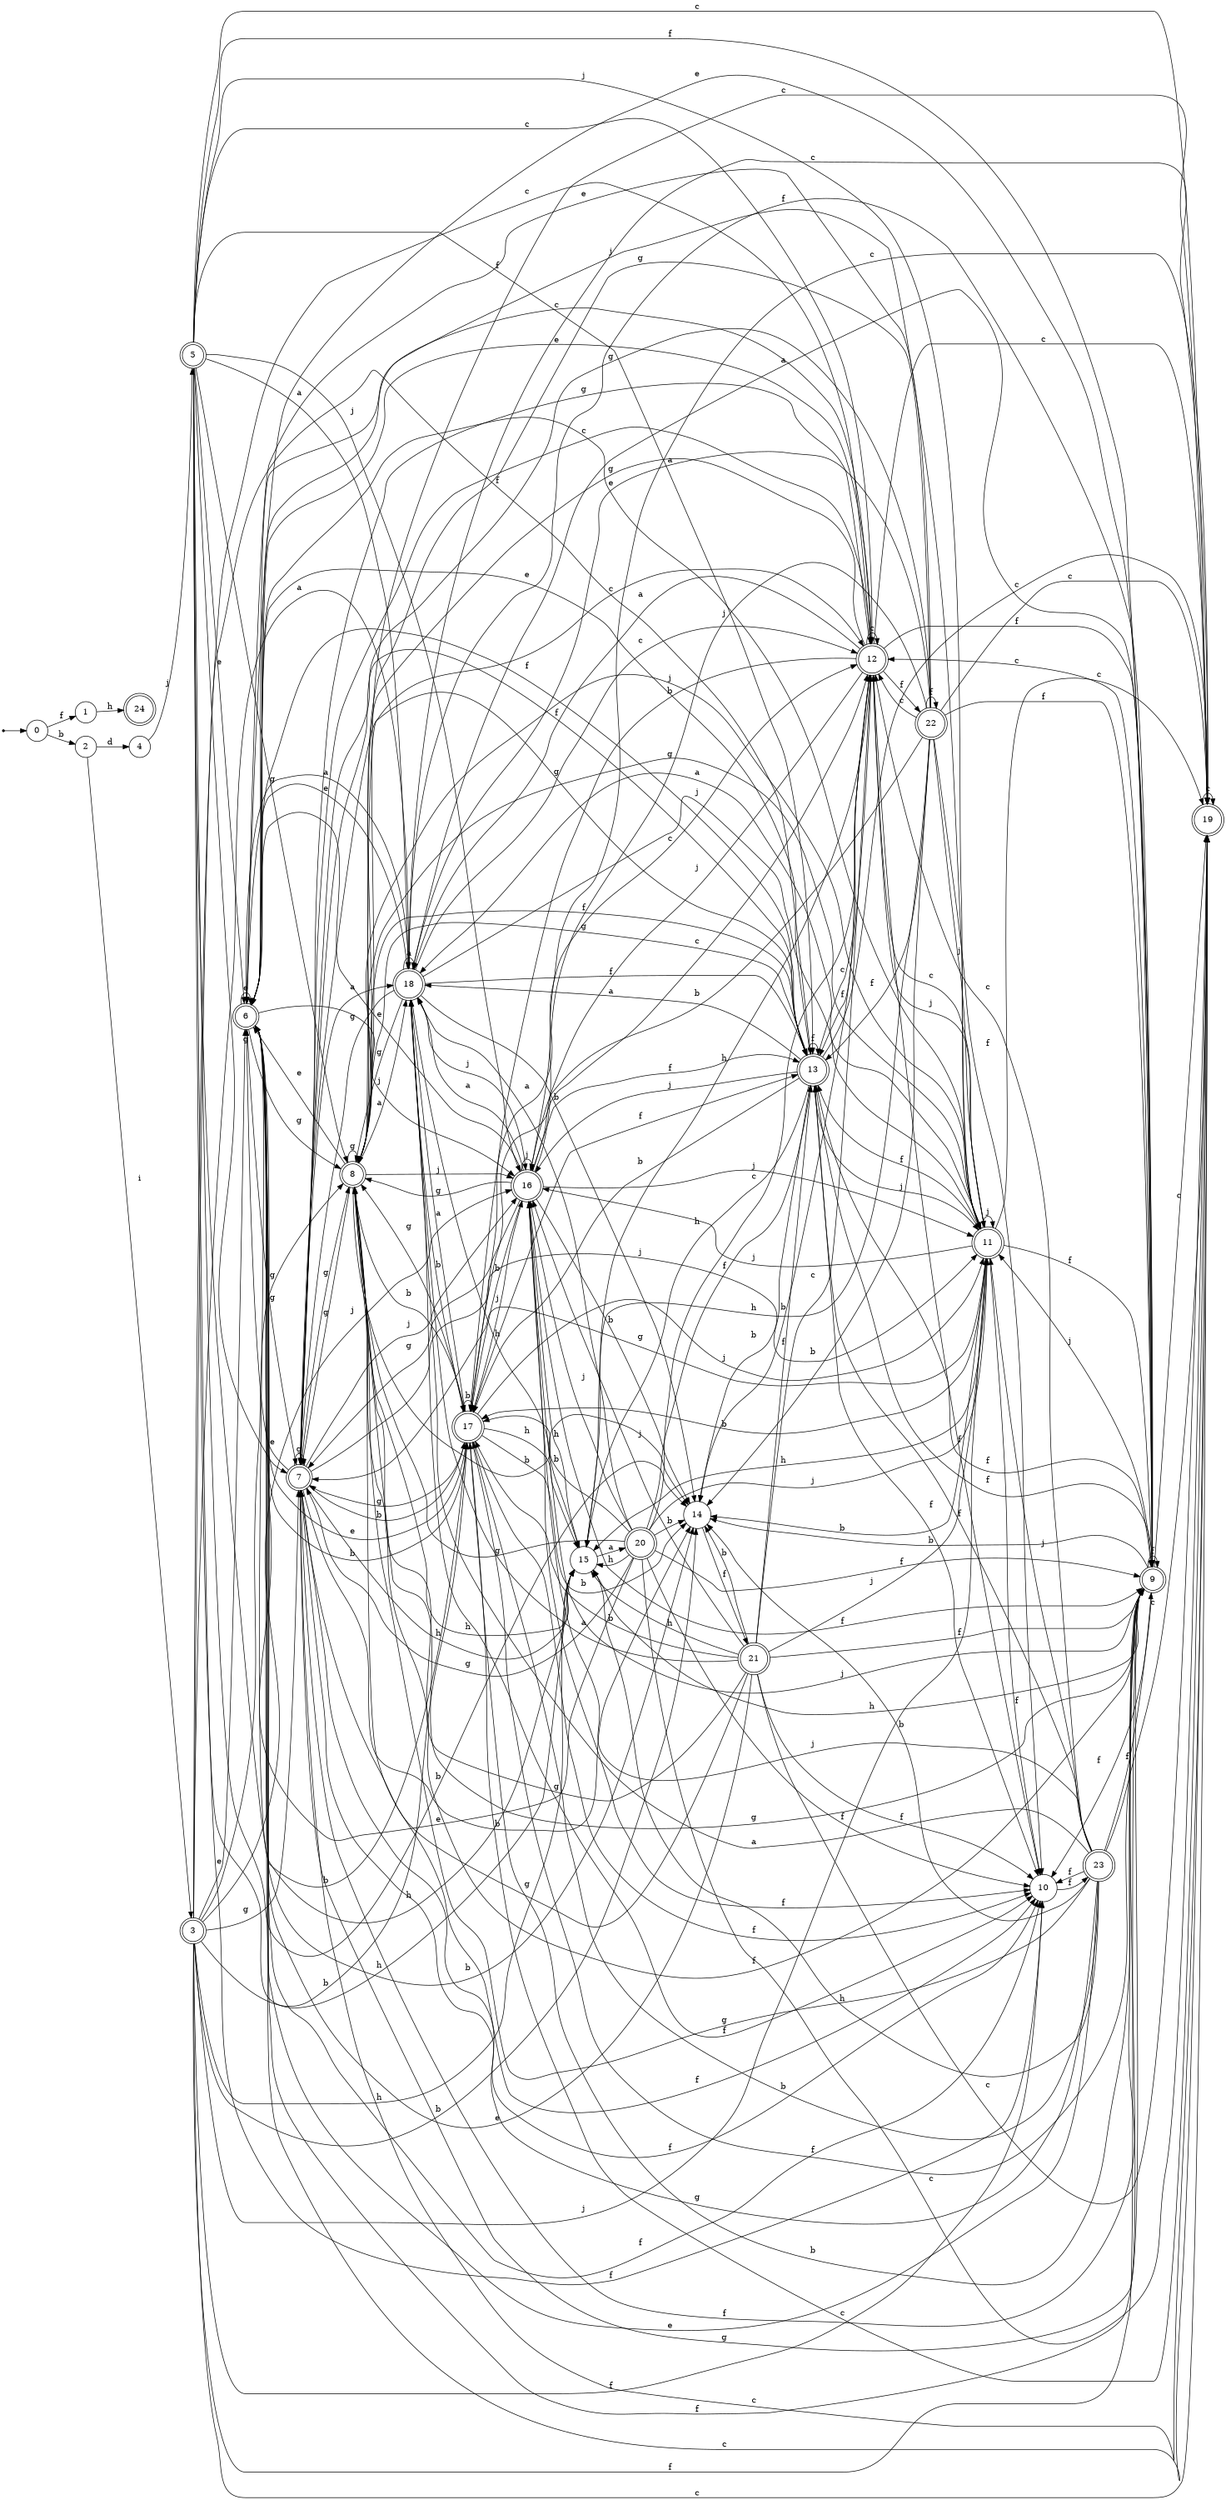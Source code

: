 digraph finite_state_machine {
rankdir=LR;
size="20,20";
node [shape = point]; "dummy0"
node [shape = circle]; "0";
"dummy0" -> "0";
node [shape = circle]; "1";
node [shape = circle]; "2";
node [shape = doublecircle]; "3";node [shape = circle]; "4";
node [shape = doublecircle]; "5";node [shape = doublecircle]; "6";node [shape = doublecircle]; "7";node [shape = doublecircle]; "8";node [shape = doublecircle]; "9";node [shape = circle]; "10";
node [shape = doublecircle]; "11";node [shape = doublecircle]; "12";node [shape = doublecircle]; "13";node [shape = circle]; "14";
node [shape = circle]; "15";
node [shape = doublecircle]; "16";node [shape = doublecircle]; "17";node [shape = doublecircle]; "18";node [shape = doublecircle]; "19";node [shape = doublecircle]; "20";node [shape = doublecircle]; "21";node [shape = doublecircle]; "22";node [shape = doublecircle]; "23";node [shape = doublecircle]; "24";"0" -> "1" [label = "f"];
 "0" -> "2" [label = "b"];
 "2" -> "3" [label = "i"];
 "2" -> "4" [label = "d"];
 "4" -> "5" [label = "j"];
 "5" -> "6" [label = "e"];
 "5" -> "8" [label = "g"];
 "5" -> "7" [label = "g"];
 "5" -> "9" [label = "f"];
 "5" -> "10" [label = "f"];
 "5" -> "13" [label = "f"];
 "5" -> "16" [label = "j"];
 "5" -> "11" [label = "j"];
 "5" -> "19" [label = "c"];
 "5" -> "12" [label = "c"];
 "5" -> "17" [label = "b"];
 "5" -> "14" [label = "b"];
 "5" -> "15" [label = "h"];
 "5" -> "18" [label = "a"];
 "19" -> "19" [label = "c"];
 "18" -> "18" [label = "a"];
 "18" -> "8" [label = "g"];
 "18" -> "7" [label = "g"];
 "18" -> "9" [label = "f"];
 "18" -> "10" [label = "f"];
 "18" -> "13" [label = "f"];
 "18" -> "16" [label = "j"];
 "18" -> "11" [label = "j"];
 "18" -> "19" [label = "c"];
 "18" -> "12" [label = "c"];
 "18" -> "17" [label = "b"];
 "18" -> "14" [label = "b"];
 "18" -> "15" [label = "h"];
 "18" -> "6" [label = "e"];
 "17" -> "17" [label = "b"];
 "17" -> "14" [label = "b"];
 "17" -> "8" [label = "g"];
 "17" -> "7" [label = "g"];
 "17" -> "9" [label = "f"];
 "17" -> "10" [label = "f"];
 "17" -> "13" [label = "f"];
 "17" -> "16" [label = "j"];
 "17" -> "11" [label = "j"];
 "17" -> "19" [label = "c"];
 "17" -> "12" [label = "c"];
 "17" -> "15" [label = "h"];
 "17" -> "18" [label = "a"];
 "17" -> "6" [label = "e"];
 "16" -> "16" [label = "j"];
 "16" -> "11" [label = "j"];
 "16" -> "8" [label = "g"];
 "16" -> "7" [label = "g"];
 "16" -> "9" [label = "f"];
 "16" -> "10" [label = "f"];
 "16" -> "13" [label = "f"];
 "16" -> "19" [label = "c"];
 "16" -> "12" [label = "c"];
 "16" -> "17" [label = "b"];
 "16" -> "14" [label = "b"];
 "16" -> "15" [label = "h"];
 "16" -> "18" [label = "a"];
 "16" -> "6" [label = "e"];
 "15" -> "20" [label = "a"];
 "20" -> "15" [label = "h"];
 "20" -> "8" [label = "g"];
 "20" -> "7" [label = "g"];
 "20" -> "9" [label = "f"];
 "20" -> "10" [label = "f"];
 "20" -> "13" [label = "f"];
 "20" -> "16" [label = "j"];
 "20" -> "11" [label = "j"];
 "20" -> "19" [label = "c"];
 "20" -> "12" [label = "c"];
 "20" -> "17" [label = "b"];
 "20" -> "14" [label = "b"];
 "20" -> "18" [label = "a"];
 "20" -> "6" [label = "e"];
 "14" -> "21" [label = "f"];
 "21" -> "17" [label = "b"];
 "21" -> "14" [label = "b"];
 "21" -> "8" [label = "g"];
 "21" -> "7" [label = "g"];
 "21" -> "9" [label = "f"];
 "21" -> "10" [label = "f"];
 "21" -> "13" [label = "f"];
 "21" -> "16" [label = "j"];
 "21" -> "11" [label = "j"];
 "21" -> "19" [label = "c"];
 "21" -> "12" [label = "c"];
 "21" -> "15" [label = "h"];
 "21" -> "18" [label = "a"];
 "21" -> "6" [label = "e"];
 "13" -> "9" [label = "f"];
 "13" -> "10" [label = "f"];
 "13" -> "13" [label = "f"];
 "13" -> "8" [label = "g"];
 "13" -> "7" [label = "g"];
 "13" -> "16" [label = "j"];
 "13" -> "11" [label = "j"];
 "13" -> "19" [label = "c"];
 "13" -> "12" [label = "c"];
 "13" -> "17" [label = "b"];
 "13" -> "14" [label = "b"];
 "13" -> "15" [label = "h"];
 "13" -> "18" [label = "a"];
 "13" -> "6" [label = "e"];
 "12" -> "19" [label = "c"];
 "12" -> "12" [label = "c"];
 "12" -> "9" [label = "f"];
 "12" -> "10" [label = "f"];
 "12" -> "13" [label = "f"];
 "12" -> "22" [label = "f"];
 "12" -> "8" [label = "g"];
 "12" -> "7" [label = "g"];
 "12" -> "16" [label = "j"];
 "12" -> "11" [label = "j"];
 "12" -> "17" [label = "b"];
 "12" -> "14" [label = "b"];
 "12" -> "15" [label = "h"];
 "12" -> "18" [label = "a"];
 "12" -> "6" [label = "e"];
 "22" -> "9" [label = "f"];
 "22" -> "10" [label = "f"];
 "22" -> "13" [label = "f"];
 "22" -> "22" [label = "f"];
 "22" -> "19" [label = "c"];
 "22" -> "12" [label = "c"];
 "22" -> "8" [label = "g"];
 "22" -> "7" [label = "g"];
 "22" -> "16" [label = "j"];
 "22" -> "11" [label = "j"];
 "22" -> "17" [label = "b"];
 "22" -> "14" [label = "b"];
 "22" -> "15" [label = "h"];
 "22" -> "18" [label = "a"];
 "22" -> "6" [label = "e"];
 "11" -> "16" [label = "j"];
 "11" -> "11" [label = "j"];
 "11" -> "9" [label = "f"];
 "11" -> "10" [label = "f"];
 "11" -> "13" [label = "f"];
 "11" -> "8" [label = "g"];
 "11" -> "7" [label = "g"];
 "11" -> "19" [label = "c"];
 "11" -> "12" [label = "c"];
 "11" -> "17" [label = "b"];
 "11" -> "14" [label = "b"];
 "11" -> "15" [label = "h"];
 "11" -> "18" [label = "a"];
 "11" -> "6" [label = "e"];
 "10" -> "23" [label = "f"];
 "23" -> "9" [label = "f"];
 "23" -> "10" [label = "f"];
 "23" -> "13" [label = "f"];
 "23" -> "16" [label = "j"];
 "23" -> "11" [label = "j"];
 "23" -> "8" [label = "g"];
 "23" -> "7" [label = "g"];
 "23" -> "19" [label = "c"];
 "23" -> "12" [label = "c"];
 "23" -> "17" [label = "b"];
 "23" -> "14" [label = "b"];
 "23" -> "15" [label = "h"];
 "23" -> "18" [label = "a"];
 "23" -> "6" [label = "e"];
 "9" -> "9" [label = "f"];
 "9" -> "10" [label = "f"];
 "9" -> "13" [label = "f"];
 "9" -> "8" [label = "g"];
 "9" -> "7" [label = "g"];
 "9" -> "16" [label = "j"];
 "9" -> "11" [label = "j"];
 "9" -> "19" [label = "c"];
 "9" -> "12" [label = "c"];
 "9" -> "17" [label = "b"];
 "9" -> "14" [label = "b"];
 "9" -> "15" [label = "h"];
 "9" -> "18" [label = "a"];
 "9" -> "6" [label = "e"];
 "8" -> "8" [label = "g"];
 "8" -> "7" [label = "g"];
 "8" -> "9" [label = "f"];
 "8" -> "10" [label = "f"];
 "8" -> "13" [label = "f"];
 "8" -> "16" [label = "j"];
 "8" -> "11" [label = "j"];
 "8" -> "19" [label = "c"];
 "8" -> "12" [label = "c"];
 "8" -> "17" [label = "b"];
 "8" -> "14" [label = "b"];
 "8" -> "15" [label = "h"];
 "8" -> "18" [label = "a"];
 "8" -> "6" [label = "e"];
 "7" -> "8" [label = "g"];
 "7" -> "7" [label = "g"];
 "7" -> "9" [label = "f"];
 "7" -> "10" [label = "f"];
 "7" -> "13" [label = "f"];
 "7" -> "16" [label = "j"];
 "7" -> "11" [label = "j"];
 "7" -> "19" [label = "c"];
 "7" -> "12" [label = "c"];
 "7" -> "17" [label = "b"];
 "7" -> "14" [label = "b"];
 "7" -> "15" [label = "h"];
 "7" -> "18" [label = "a"];
 "7" -> "6" [label = "e"];
 "6" -> "6" [label = "e"];
 "6" -> "8" [label = "g"];
 "6" -> "7" [label = "g"];
 "6" -> "9" [label = "f"];
 "6" -> "10" [label = "f"];
 "6" -> "13" [label = "f"];
 "6" -> "16" [label = "j"];
 "6" -> "11" [label = "j"];
 "6" -> "19" [label = "c"];
 "6" -> "12" [label = "c"];
 "6" -> "17" [label = "b"];
 "6" -> "14" [label = "b"];
 "6" -> "15" [label = "h"];
 "6" -> "18" [label = "a"];
 "3" -> "6" [label = "e"];
 "3" -> "8" [label = "g"];
 "3" -> "7" [label = "g"];
 "3" -> "9" [label = "f"];
 "3" -> "10" [label = "f"];
 "3" -> "13" [label = "f"];
 "3" -> "16" [label = "j"];
 "3" -> "11" [label = "j"];
 "3" -> "19" [label = "c"];
 "3" -> "12" [label = "c"];
 "3" -> "17" [label = "b"];
 "3" -> "14" [label = "b"];
 "3" -> "15" [label = "h"];
 "3" -> "18" [label = "a"];
 "1" -> "24" [label = "h"];
 }
